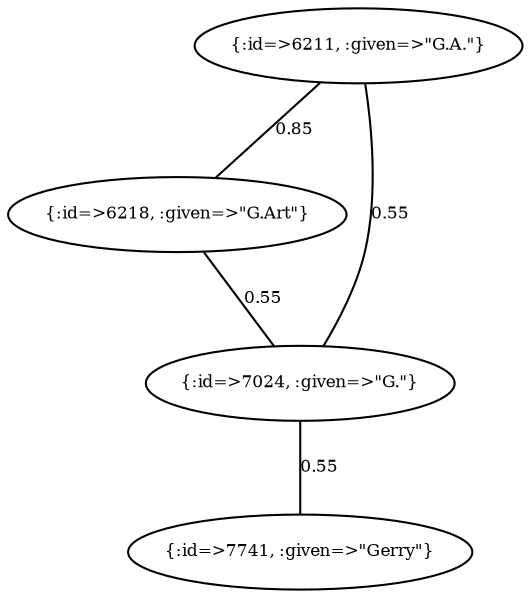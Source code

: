 graph Collector__WeightedGraph {
    "{:id=>6211, :given=>\"G.A.\"}" [
        fontsize = 8,
        label = "{:id=>6211, :given=>\"G.A.\"}"
    ]

    "{:id=>6218, :given=>\"G.Art\"}" [
        fontsize = 8,
        label = "{:id=>6218, :given=>\"G.Art\"}"
    ]

    "{:id=>7024, :given=>\"G.\"}" [
        fontsize = 8,
        label = "{:id=>7024, :given=>\"G.\"}"
    ]

    "{:id=>7741, :given=>\"Gerry\"}" [
        fontsize = 8,
        label = "{:id=>7741, :given=>\"Gerry\"}"
    ]

    "{:id=>6211, :given=>\"G.A.\"}" -- "{:id=>6218, :given=>\"G.Art\"}" [
        fontsize = 8,
        label = 0.85
    ]

    "{:id=>6211, :given=>\"G.A.\"}" -- "{:id=>7024, :given=>\"G.\"}" [
        fontsize = 8,
        label = 0.55
    ]

    "{:id=>6218, :given=>\"G.Art\"}" -- "{:id=>7024, :given=>\"G.\"}" [
        fontsize = 8,
        label = 0.55
    ]

    "{:id=>7024, :given=>\"G.\"}" -- "{:id=>7741, :given=>\"Gerry\"}" [
        fontsize = 8,
        label = 0.55
    ]
}
